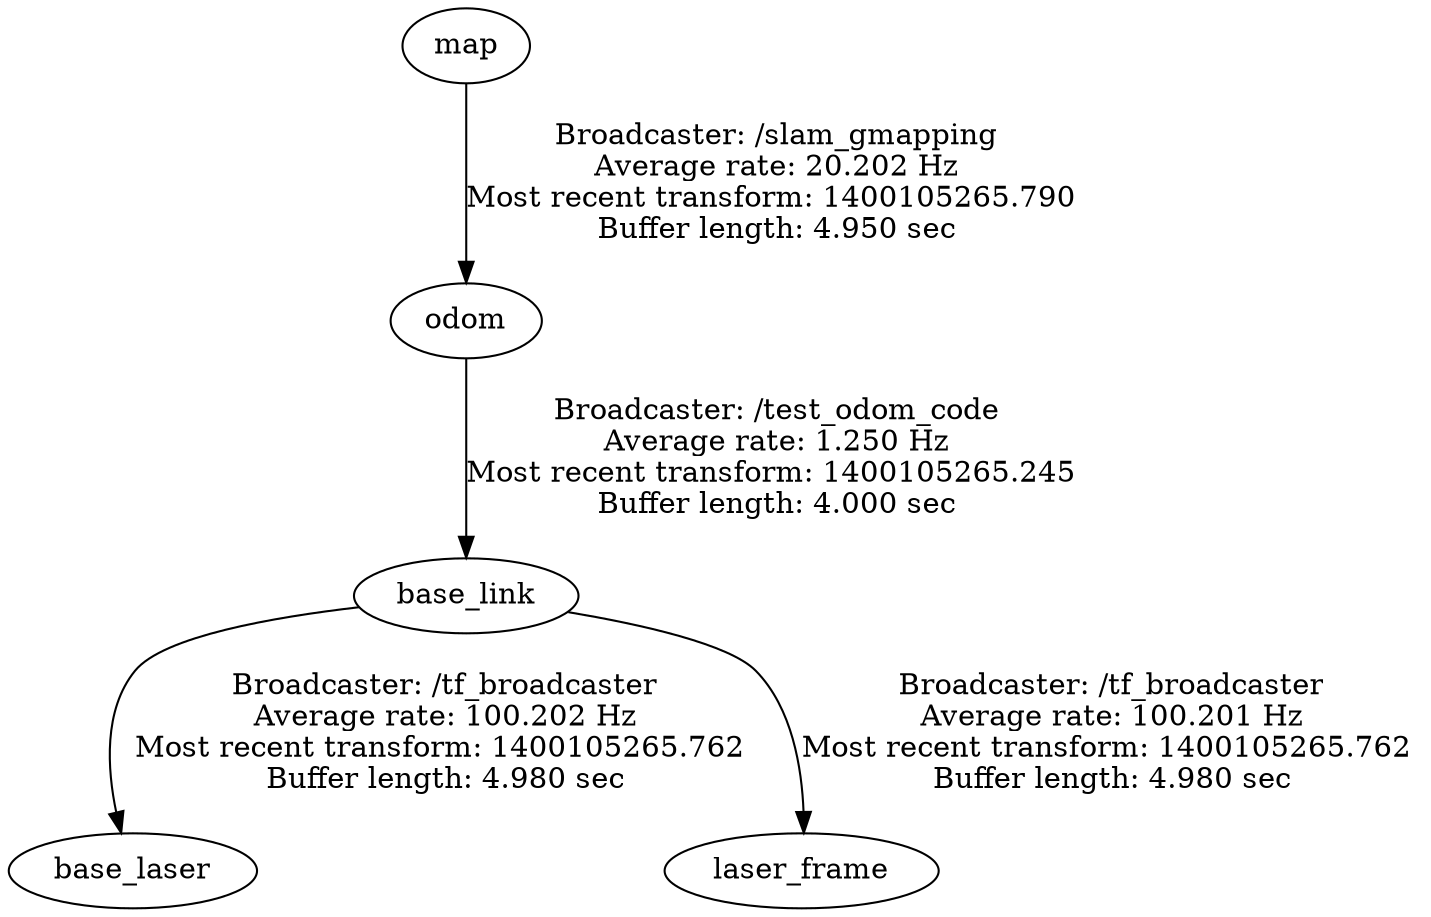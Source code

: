 digraph G {
"base_link" -> "base_laser"[label="Broadcaster: /tf_broadcaster\nAverage rate: 100.202 Hz\nMost recent transform: 1400105265.762 \nBuffer length: 4.980 sec\n"];
"odom" -> "base_link"[label="Broadcaster: /test_odom_code\nAverage rate: 1.250 Hz\nMost recent transform: 1400105265.245 \nBuffer length: 4.000 sec\n"];
"base_link" -> "laser_frame"[label="Broadcaster: /tf_broadcaster\nAverage rate: 100.201 Hz\nMost recent transform: 1400105265.762 \nBuffer length: 4.980 sec\n"];
"map" -> "odom"[label="Broadcaster: /slam_gmapping\nAverage rate: 20.202 Hz\nMost recent transform: 1400105265.790 \nBuffer length: 4.950 sec\n"];
}